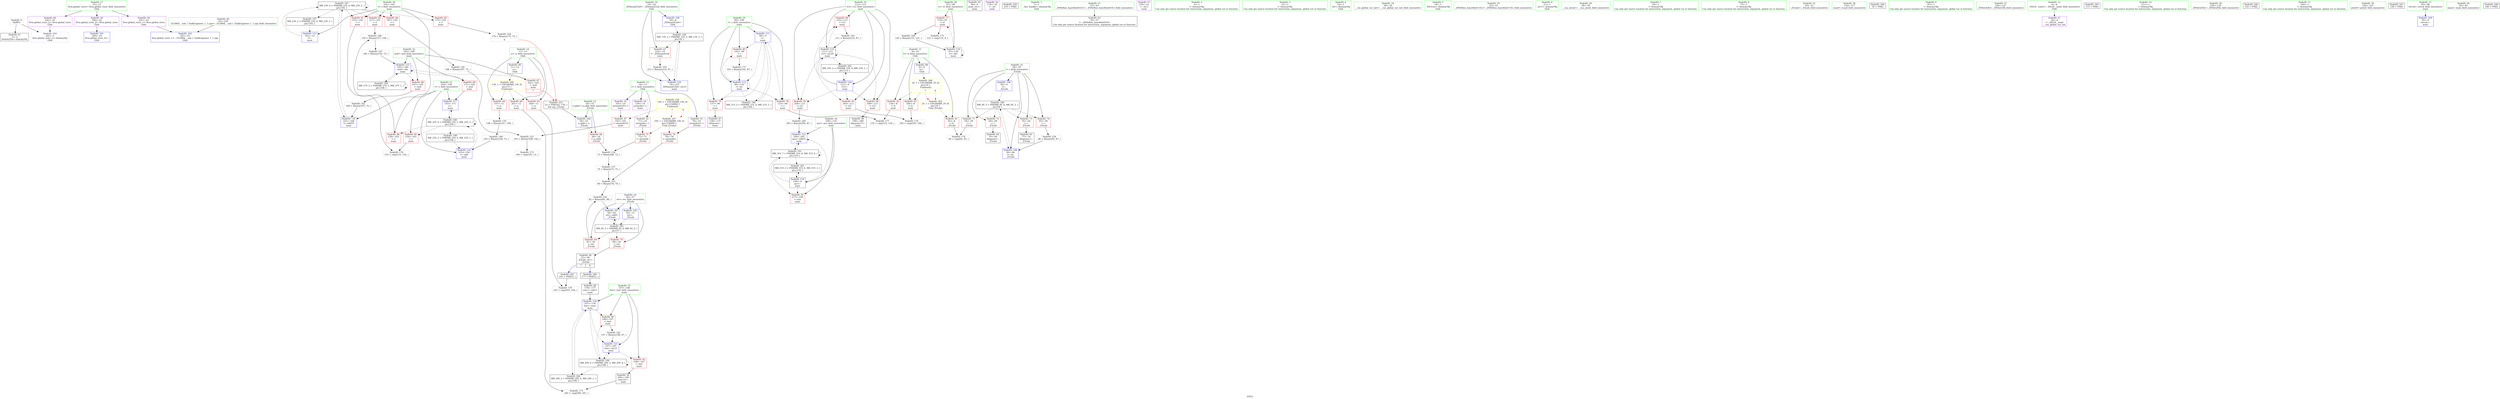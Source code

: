 digraph "SVFG" {
	label="SVFG";

	Node0x55e6a49d2300 [shape=record,color=grey,label="{NodeID: 0\nNullPtr}"];
	Node0x55e6a49d2300 -> Node0x55e6a49ed790[style=solid];
	Node0x55e6a49d2300 -> Node0x55e6a49ee410[style=solid];
	Node0x55e6a49ede40 [shape=record,color=red,label="{NodeID: 97\n192\<--191\n\<--arrayidx18\nmain\n}"];
	Node0x55e6a49ede40 -> Node0x55e6a49f57b0[style=solid];
	Node0x55e6a49ec3a0 [shape=record,color=green,label="{NodeID: 14\n11\<--13\nn\<--n_field_insensitive\nGlob }"];
	Node0x55e6a49ec3a0 -> Node0x55e6a49efb20[style=solid];
	Node0x55e6a49ec3a0 -> Node0x55e6a49efbf0[style=solid];
	Node0x55e6a49ec3a0 -> Node0x55e6a49efcc0[style=solid];
	Node0x55e6a49ec3a0 -> Node0x55e6a49ee010[style=solid];
	Node0x55e6a49f2330 [shape=record,color=black,label="{NodeID: 194\nMR_15V_2 = PHI(MR_15V_3, MR_15V_1, )\npts\{20 \}\n}"];
	Node0x55e6a49f2330 -> Node0x55e6a49efd90[style=dashed];
	Node0x55e6a49f2330 -> Node0x55e6a49f3d20[style=dashed];
	Node0x55e6a49eeac0 [shape=record,color=blue,label="{NodeID: 111\n99\<--9\ni\<--\nmain\n}"];
	Node0x55e6a49eeac0 -> Node0x55e6a49f0680[style=dashed];
	Node0x55e6a49eeac0 -> Node0x55e6a49f0750[style=dashed];
	Node0x55e6a49eeac0 -> Node0x55e6a49f0820[style=dashed];
	Node0x55e6a49eeac0 -> Node0x55e6a49eeb90[style=dashed];
	Node0x55e6a49eeac0 -> Node0x55e6a4a03dd0[style=dashed];
	Node0x55e6a49ecd00 [shape=record,color=green,label="{NodeID: 28\n97\<--98\ntt\<--tt_field_insensitive\nmain\n}"];
	Node0x55e6a49ecd00 -> Node0x55e6a49f05b0[style=solid];
	Node0x55e6a49ecd00 -> Node0x55e6a49ee9f0[style=solid];
	Node0x55e6a4a07780 [shape=record,color=yellow,style=double,label="{NodeID: 208\n2V_1 = ENCHI(MR_2V_0)\npts\{10 \}\nFun[main]|{|<s2>7|<s3>8}}"];
	Node0x55e6a4a07780 -> Node0x55e6a49ef980[style=dashed];
	Node0x55e6a4a07780 -> Node0x55e6a49efa50[style=dashed];
	Node0x55e6a4a07780:s2 -> Node0x55e6a4a060d0[style=dashed,color=red];
	Node0x55e6a4a07780:s3 -> Node0x55e6a4a060d0[style=dashed,color=red];
	Node0x55e6a49ed860 [shape=record,color=black,label="{NodeID: 42\n94\<--9\nmain_ret\<--\nmain\n}"];
	Node0x55e6a49ef410 [shape=record,color=purple,label="{NodeID: 56\n114\<--16\n\<--.str\nmain\n}"];
	Node0x55e6a49f57b0 [shape=record,color=grey,label="{NodeID: 153\n193 = Binary(188, 192, )\n}"];
	Node0x55e6a49f57b0 -> Node0x55e6a49f7430[style=solid];
	Node0x55e6a49f0000 [shape=record,color=red,label="{NodeID: 70\n90\<--56\n\<--ret\n_Z3calx\n}"];
	Node0x55e6a49f0000 -> Node0x55e6a49edbd0[style=solid];
	Node0x55e6a4a14c20 [shape=record,color=black,label="{NodeID: 250\n219 = PHI()\n}"];
	Node0x55e6a49f6cb0 [shape=record,color=grey,label="{NodeID: 167\n160 = Binary(159, 75, )\n}"];
	Node0x55e6a49f6cb0 -> Node0x55e6a49f35d0[style=solid];
	Node0x55e6a49f0b60 [shape=record,color=red,label="{NodeID: 84\n187\<--101\n\<--l\nmain\n}"];
	Node0x55e6a49f0b60 -> Node0x55e6a49f5c30[style=solid];
	Node0x55e6a49e28e0 [shape=record,color=green,label="{NodeID: 1\n7\<--1\n__dso_handle\<--dummyObj\nGlob }"];
	Node0x55e6a49edf10 [shape=record,color=blue,label="{NodeID: 98\n8\<--9\nb\<--\nGlob }"];
	Node0x55e6a49edf10 -> Node0x55e6a4a07780[style=dashed];
	Node0x55e6a49ec430 [shape=record,color=green,label="{NodeID: 15\n14\<--15\nt\<--t_field_insensitive\nGlob }"];
	Node0x55e6a49ec430 -> Node0x55e6a49ef0d0[style=solid];
	Node0x55e6a49ec430 -> Node0x55e6a49ef1a0[style=solid];
	Node0x55e6a49ec430 -> Node0x55e6a49ef270[style=solid];
	Node0x55e6a49ec430 -> Node0x55e6a49ef340[style=solid];
	Node0x55e6a49eeb90 [shape=record,color=blue,label="{NodeID: 112\n99\<--143\ni\<--inc\nmain\n}"];
	Node0x55e6a49eeb90 -> Node0x55e6a49f0680[style=dashed];
	Node0x55e6a49eeb90 -> Node0x55e6a49f0750[style=dashed];
	Node0x55e6a49eeb90 -> Node0x55e6a49f0820[style=dashed];
	Node0x55e6a49eeb90 -> Node0x55e6a49eeb90[style=dashed];
	Node0x55e6a49eeb90 -> Node0x55e6a4a03dd0[style=dashed];
	Node0x55e6a49ecdd0 [shape=record,color=green,label="{NodeID: 29\n99\<--100\ni\<--i_field_insensitive\nmain\n}"];
	Node0x55e6a49ecdd0 -> Node0x55e6a49f0680[style=solid];
	Node0x55e6a49ecdd0 -> Node0x55e6a49f0750[style=solid];
	Node0x55e6a49ecdd0 -> Node0x55e6a49f0820[style=solid];
	Node0x55e6a49ecdd0 -> Node0x55e6a49eeac0[style=solid];
	Node0x55e6a49ecdd0 -> Node0x55e6a49eeb90[style=solid];
	Node0x55e6a4a07890 [shape=record,color=yellow,style=double,label="{NodeID: 209\n13V_1 = ENCHI(MR_13V_0)\npts\{13 \}\nFun[main]}"];
	Node0x55e6a4a07890 -> Node0x55e6a49efb20[style=dashed];
	Node0x55e6a4a07890 -> Node0x55e6a49efbf0[style=dashed];
	Node0x55e6a4a07890 -> Node0x55e6a49efcc0[style=dashed];
	Node0x55e6a49ed930 [shape=record,color=black,label="{NodeID: 43\n36\<--37\n\<--_ZNSt8ios_base4InitD1Ev\nCan only get source location for instruction, argument, global var or function.}"];
	Node0x55e6a49ef4e0 [shape=record,color=purple,label="{NodeID: 57\n218\<--21\n\<--.str.1\nmain\n}"];
	Node0x55e6a49f5930 [shape=record,color=grey,label="{NodeID: 154\n73 = Binary(68, 72, )\n}"];
	Node0x55e6a49f5930 -> Node0x55e6a49f5db0[style=solid];
	Node0x55e6a49f00d0 [shape=record,color=red,label="{NodeID: 71\n64\<--58\n\<--i\n_Z3calx\n}"];
	Node0x55e6a49f00d0 -> Node0x55e6a49f7730[style=solid];
	Node0x55e6a4a14cf0 [shape=record,color=black,label="{NodeID: 251\n53 = PHI(162, 176, )\n0th arg _Z3calx }"];
	Node0x55e6a4a14cf0 -> Node0x55e6a49ee510[style=solid];
	Node0x55e6a49f6e30 [shape=record,color=grey,label="{NodeID: 168\n159 = Binary(157, 158, )\n}"];
	Node0x55e6a49f6e30 -> Node0x55e6a49f6cb0[style=solid];
	Node0x55e6a49f0c30 [shape=record,color=red,label="{NodeID: 85\n154\<--103\n\<--r\nmain\n}"];
	Node0x55e6a49f0c30 -> Node0x55e6a49f7d30[style=solid];
	Node0x55e6a49e2970 [shape=record,color=green,label="{NodeID: 2\n9\<--1\n\<--dummyObj\nCan only get source location for instruction, argument, global var or function.}"];
	Node0x55e6a49ee010 [shape=record,color=blue,label="{NodeID: 99\n11\<--12\nn\<--\nGlob }"];
	Node0x55e6a49ee010 -> Node0x55e6a4a07890[style=dashed];
	Node0x55e6a49ec4c0 [shape=record,color=green,label="{NodeID: 16\n19\<--20\n_ZZ4mainE2id\<--_ZZ4mainE2id_field_insensitive\nGlob }"];
	Node0x55e6a49ec4c0 -> Node0x55e6a49efd90[style=solid];
	Node0x55e6a49ec4c0 -> Node0x55e6a49ee110[style=solid];
	Node0x55e6a49ec4c0 -> Node0x55e6a49f3d20[style=solid];
	Node0x55e6a4a03dd0 [shape=record,color=black,label="{NodeID: 196\nMR_21V_2 = PHI(MR_21V_4, MR_21V_1, )\npts\{100 \}\n}"];
	Node0x55e6a4a03dd0 -> Node0x55e6a49eeac0[style=dashed];
	Node0x55e6a49eec60 [shape=record,color=blue,label="{NodeID: 113\n101\<--12\nl\<--\nmain\n}"];
	Node0x55e6a49eec60 -> Node0x55e6a4a000b0[style=dashed];
	Node0x55e6a49ecea0 [shape=record,color=green,label="{NodeID: 30\n101\<--102\nl\<--l_field_insensitive\nmain\n}"];
	Node0x55e6a49ecea0 -> Node0x55e6a49f08f0[style=solid];
	Node0x55e6a49ecea0 -> Node0x55e6a49f09c0[style=solid];
	Node0x55e6a49ecea0 -> Node0x55e6a49f0a90[style=solid];
	Node0x55e6a49ecea0 -> Node0x55e6a49f0b60[style=solid];
	Node0x55e6a49ecea0 -> Node0x55e6a49eec60[style=solid];
	Node0x55e6a49ecea0 -> Node0x55e6a49f36a0[style=solid];
	Node0x55e6a49eda30 [shape=record,color=black,label="{NodeID: 44\n70\<--69\nidxprom\<--\n_Z3calx\n}"];
	Node0x55e6a49ef5b0 [shape=record,color=purple,label="{NodeID: 58\n240\<--23\nllvm.global_ctors_0\<--llvm.global_ctors\nGlob }"];
	Node0x55e6a49ef5b0 -> Node0x55e6a49ee210[style=solid];
	Node0x55e6a49f5ab0 [shape=record,color=grey,label="{NodeID: 155\n80 = Binary(74, 79, )\n}"];
	Node0x55e6a49f5ab0 -> Node0x55e6a49f60b0[style=solid];
	Node0x55e6a49f01a0 [shape=record,color=red,label="{NodeID: 72\n69\<--58\n\<--i\n_Z3calx\n}"];
	Node0x55e6a49f01a0 -> Node0x55e6a49eda30[style=solid];
	Node0x55e6a49f6fb0 [shape=record,color=grey,label="{NodeID: 169\n150 = Binary(148, 75, )\n}"];
	Node0x55e6a49f6fb0 -> Node0x55e6a49f3540[style=solid];
	Node0x55e6a49f0d00 [shape=record,color=red,label="{NodeID: 86\n158\<--103\n\<--r\nmain\n}"];
	Node0x55e6a49f0d00 -> Node0x55e6a49f6e30[style=solid];
	Node0x55e6a49e0f90 [shape=record,color=green,label="{NodeID: 3\n12\<--1\n\<--dummyObj\nCan only get source location for instruction, argument, global var or function.}"];
	Node0x55e6a49ee110 [shape=record,color=blue,label="{NodeID: 100\n19\<--9\n_ZZ4mainE2id\<--\nGlob }"];
	Node0x55e6a49ee110 -> Node0x55e6a49f2330[style=dashed];
	Node0x55e6a49ec550 [shape=record,color=green,label="{NodeID: 17\n23\<--27\nllvm.global_ctors\<--llvm.global_ctors_field_insensitive\nGlob }"];
	Node0x55e6a49ec550 -> Node0x55e6a49ef5b0[style=solid];
	Node0x55e6a49ec550 -> Node0x55e6a49ef6b0[style=solid];
	Node0x55e6a49ec550 -> Node0x55e6a49ef7b0[style=solid];
	Node0x55e6a4a042d0 [shape=record,color=black,label="{NodeID: 197\nMR_23V_2 = PHI(MR_23V_4, MR_23V_1, )\npts\{102 \}\n}"];
	Node0x55e6a4a042d0 -> Node0x55e6a49eec60[style=dashed];
	Node0x55e6a49f3540 [shape=record,color=blue,label="{NodeID: 114\n103\<--150\nr\<--add\nmain\n}"];
	Node0x55e6a49f3540 -> Node0x55e6a4a005b0[style=dashed];
	Node0x55e6a49ecf70 [shape=record,color=green,label="{NodeID: 31\n103\<--104\nr\<--r_field_insensitive\nmain\n}"];
	Node0x55e6a49ecf70 -> Node0x55e6a49f0c30[style=solid];
	Node0x55e6a49ecf70 -> Node0x55e6a49f0d00[style=solid];
	Node0x55e6a49ecf70 -> Node0x55e6a49f3540[style=solid];
	Node0x55e6a49ecf70 -> Node0x55e6a49f3770[style=solid];
	Node0x55e6a49edb00 [shape=record,color=black,label="{NodeID: 45\n77\<--76\nidxprom1\<--\n_Z3calx\n}"];
	Node0x55e6a49ef6b0 [shape=record,color=purple,label="{NodeID: 59\n241\<--23\nllvm.global_ctors_1\<--llvm.global_ctors\nGlob }"];
	Node0x55e6a49ef6b0 -> Node0x55e6a49ee310[style=solid];
	Node0x55e6a49f5c30 [shape=record,color=grey,label="{NodeID: 156\n188 = Binary(187, 75, )\n}"];
	Node0x55e6a49f5c30 -> Node0x55e6a49f57b0[style=solid];
	Node0x55e6a49f0270 [shape=record,color=red,label="{NodeID: 73\n76\<--58\n\<--i\n_Z3calx\n}"];
	Node0x55e6a49f0270 -> Node0x55e6a49edb00[style=solid];
	Node0x55e6a49f7130 [shape=record,color=grey,label="{NodeID: 170\n148 = Binary(147, 149, )\n}"];
	Node0x55e6a49f7130 -> Node0x55e6a49f6fb0[style=solid];
	Node0x55e6a49f0dd0 [shape=record,color=red,label="{NodeID: 87\n162\<--105\n\<--mid\nmain\n|{<s0>7}}"];
	Node0x55e6a49f0dd0:s0 -> Node0x55e6a4a14cf0[style=solid,color=red];
	Node0x55e6a49e1020 [shape=record,color=green,label="{NodeID: 4\n16\<--1\n.str\<--dummyObj\nGlob }"];
	Node0x55e6a49ee210 [shape=record,color=blue,label="{NodeID: 101\n240\<--24\nllvm.global_ctors_0\<--\nGlob }"];
	Node0x55e6a49ec5e0 [shape=record,color=green,label="{NodeID: 18\n28\<--29\n__cxx_global_var_init\<--__cxx_global_var_init_field_insensitive\n}"];
	Node0x55e6a4a047d0 [shape=record,color=black,label="{NodeID: 198\nMR_25V_2 = PHI(MR_25V_4, MR_25V_1, )\npts\{104 \}\n}"];
	Node0x55e6a4a047d0 -> Node0x55e6a49f3540[style=dashed];
	Node0x55e6a49f35d0 [shape=record,color=blue,label="{NodeID: 115\n105\<--160\nmid\<--shr\nmain\n}"];
	Node0x55e6a49f35d0 -> Node0x55e6a49f0dd0[style=dashed];
	Node0x55e6a49f35d0 -> Node0x55e6a49f0ea0[style=dashed];
	Node0x55e6a49f35d0 -> Node0x55e6a49f0f70[style=dashed];
	Node0x55e6a49f35d0 -> Node0x55e6a49f35d0[style=dashed];
	Node0x55e6a49f35d0 -> Node0x55e6a4a04cd0[style=dashed];
	Node0x55e6a49ed040 [shape=record,color=green,label="{NodeID: 32\n105\<--106\nmid\<--mid_field_insensitive\nmain\n}"];
	Node0x55e6a49ed040 -> Node0x55e6a49f0dd0[style=solid];
	Node0x55e6a49ed040 -> Node0x55e6a49f0ea0[style=solid];
	Node0x55e6a49ed040 -> Node0x55e6a49f0f70[style=solid];
	Node0x55e6a49ed040 -> Node0x55e6a49f35d0[style=solid];
	Node0x55e6a49edbd0 [shape=record,color=black,label="{NodeID: 46\n52\<--90\n_Z3calx_ret\<--\n_Z3calx\n|{<s0>7|<s1>8}}"];
	Node0x55e6a49edbd0:s0 -> Node0x55e6a47cbba0[style=solid,color=blue];
	Node0x55e6a49edbd0:s1 -> Node0x55e6a4a14a30[style=solid,color=blue];
	Node0x55e6a49ef7b0 [shape=record,color=purple,label="{NodeID: 60\n242\<--23\nllvm.global_ctors_2\<--llvm.global_ctors\nGlob }"];
	Node0x55e6a49ef7b0 -> Node0x55e6a49ee410[style=solid];
	Node0x55e6a49f5db0 [shape=record,color=grey,label="{NodeID: 157\n74 = Binary(73, 75, )\n}"];
	Node0x55e6a49f5db0 -> Node0x55e6a49f5ab0[style=solid];
	Node0x55e6a49f0340 [shape=record,color=red,label="{NodeID: 74\n85\<--58\n\<--i\n_Z3calx\n}"];
	Node0x55e6a49f0340 -> Node0x55e6a49f5f30[style=solid];
	Node0x55e6a49f72b0 [shape=record,color=grey,label="{NodeID: 171\n143 = Binary(142, 87, )\n}"];
	Node0x55e6a49f72b0 -> Node0x55e6a49eeb90[style=solid];
	Node0x55e6a49f0ea0 [shape=record,color=red,label="{NodeID: 88\n167\<--105\n\<--mid\nmain\n}"];
	Node0x55e6a49f0ea0 -> Node0x55e6a49f69b0[style=solid];
	Node0x55e6a49e2020 [shape=record,color=green,label="{NodeID: 5\n18\<--1\n_ZSt3cin\<--dummyObj\nGlob }"];
	Node0x55e6a49ff6b0 [shape=record,color=black,label="{NodeID: 185\nMR_6V_3 = PHI(MR_6V_4, MR_6V_2, )\npts\{57 \}\n}"];
	Node0x55e6a49ff6b0 -> Node0x55e6a49eff30[style=dashed];
	Node0x55e6a49ff6b0 -> Node0x55e6a49f0000[style=dashed];
	Node0x55e6a49ff6b0 -> Node0x55e6a49ee780[style=dashed];
	Node0x55e6a49ee310 [shape=record,color=blue,label="{NodeID: 102\n241\<--25\nllvm.global_ctors_1\<--_GLOBAL__sub_I_TankEngineer_1_1.cpp\nGlob }"];
	Node0x55e6a49ec670 [shape=record,color=green,label="{NodeID: 19\n32\<--33\n_ZNSt8ios_base4InitC1Ev\<--_ZNSt8ios_base4InitC1Ev_field_insensitive\n}"];
	Node0x55e6a4a04cd0 [shape=record,color=black,label="{NodeID: 199\nMR_27V_2 = PHI(MR_27V_3, MR_27V_1, )\npts\{106 \}\n}"];
	Node0x55e6a4a04cd0 -> Node0x55e6a49f35d0[style=dashed];
	Node0x55e6a4a04cd0 -> Node0x55e6a4a04cd0[style=dashed];
	Node0x55e6a49f36a0 [shape=record,color=blue,label="{NodeID: 116\n101\<--168\nl\<--add10\nmain\n}"];
	Node0x55e6a49f36a0 -> Node0x55e6a4a000b0[style=dashed];
	Node0x55e6a49ed110 [shape=record,color=green,label="{NodeID: 33\n107\<--108\nlast\<--last_field_insensitive\nmain\n}"];
	Node0x55e6a49ed110 -> Node0x55e6a49f1040[style=solid];
	Node0x55e6a49ed110 -> Node0x55e6a49f1110[style=solid];
	Node0x55e6a49ed110 -> Node0x55e6a49f3840[style=solid];
	Node0x55e6a49ed110 -> Node0x55e6a49f3ab0[style=solid];
	Node0x55e6a49edca0 [shape=record,color=black,label="{NodeID: 47\n138\<--137\nidxprom\<--\nmain\n}"];
	Node0x55e6a49ef8b0 [shape=record,color=red,label="{NodeID: 61\n65\<--8\n\<--b\n_Z3calx\n}"];
	Node0x55e6a49ef8b0 -> Node0x55e6a49f7730[style=solid];
	Node0x55e6a49f5f30 [shape=record,color=grey,label="{NodeID: 158\n86 = Binary(85, 87, )\n}"];
	Node0x55e6a49f5f30 -> Node0x55e6a49ee850[style=solid];
	Node0x55e6a49f0410 [shape=record,color=red,label="{NodeID: 75\n72\<--71\n\<--arrayidx\n_Z3calx\n}"];
	Node0x55e6a49f0410 -> Node0x55e6a49f5930[style=solid];
	Node0x55e6a49f7430 [shape=record,color=grey,label="{NodeID: 172\n194 = cmp(193, 12, )\n}"];
	Node0x55e6a49f0f70 [shape=record,color=red,label="{NodeID: 89\n171\<--105\n\<--mid\nmain\n}"];
	Node0x55e6a49f0f70 -> Node0x55e6a49f3770[style=solid];
	Node0x55e6a49e20b0 [shape=record,color=green,label="{NodeID: 6\n21\<--1\n.str.1\<--dummyObj\nGlob }"];
	Node0x55e6a49ffbb0 [shape=record,color=black,label="{NodeID: 186\nMR_8V_3 = PHI(MR_8V_4, MR_8V_2, )\npts\{59 \}\n}"];
	Node0x55e6a49ffbb0 -> Node0x55e6a49f00d0[style=dashed];
	Node0x55e6a49ffbb0 -> Node0x55e6a49f01a0[style=dashed];
	Node0x55e6a49ffbb0 -> Node0x55e6a49f0270[style=dashed];
	Node0x55e6a49ffbb0 -> Node0x55e6a49f0340[style=dashed];
	Node0x55e6a49ffbb0 -> Node0x55e6a49ee850[style=dashed];
	Node0x55e6a49ee410 [shape=record,color=blue, style = dotted,label="{NodeID: 103\n242\<--3\nllvm.global_ctors_2\<--dummyVal\nGlob }"];
	Node0x55e6a49ec700 [shape=record,color=green,label="{NodeID: 20\n38\<--39\n__cxa_atexit\<--__cxa_atexit_field_insensitive\n}"];
	Node0x55e6a4a051d0 [shape=record,color=black,label="{NodeID: 200\nMR_29V_2 = PHI(MR_29V_4, MR_29V_1, )\npts\{108 \}\n}"];
	Node0x55e6a4a051d0 -> Node0x55e6a49f3840[style=dashed];
	Node0x55e6a49f3770 [shape=record,color=blue,label="{NodeID: 117\n103\<--171\nr\<--\nmain\n}"];
	Node0x55e6a49f3770 -> Node0x55e6a4a005b0[style=dashed];
	Node0x55e6a49ed1e0 [shape=record,color=green,label="{NodeID: 34\n109\<--110\nans\<--ans_field_insensitive\nmain\n}"];
	Node0x55e6a49ed1e0 -> Node0x55e6a49f11e0[style=solid];
	Node0x55e6a49ed1e0 -> Node0x55e6a49f3910[style=solid];
	Node0x55e6a49ed1e0 -> Node0x55e6a49f3b80[style=solid];
	Node0x55e6a49eed90 [shape=record,color=black,label="{NodeID: 48\n178\<--177\nconv\<--call11\nmain\n}"];
	Node0x55e6a49eed90 -> Node0x55e6a49f3840[style=solid];
	Node0x55e6a49ef980 [shape=record,color=red,label="{NodeID: 62\n134\<--8\n\<--b\nmain\n}"];
	Node0x55e6a49ef980 -> Node0x55e6a49f7bb0[style=solid];
	Node0x55e6a49f60b0 [shape=record,color=grey,label="{NodeID: 159\n82 = Binary(81, 80, )\n}"];
	Node0x55e6a49f60b0 -> Node0x55e6a49ee780[style=solid];
	Node0x55e6a49f04e0 [shape=record,color=red,label="{NodeID: 76\n79\<--78\n\<--arrayidx2\n_Z3calx\n}"];
	Node0x55e6a49f04e0 -> Node0x55e6a49f5ab0[style=solid];
	Node0x55e6a49f75b0 [shape=record,color=grey,label="{NodeID: 173\n202 = cmp(200, 201, )\n}"];
	Node0x55e6a49f1040 [shape=record,color=red,label="{NodeID: 90\n196\<--107\n\<--last\nmain\n}"];
	Node0x55e6a49f1040 -> Node0x55e6a49f6530[style=solid];
	Node0x55e6a49e3230 [shape=record,color=green,label="{NodeID: 7\n24\<--1\n\<--dummyObj\nCan only get source location for instruction, argument, global var or function.}"];
	Node0x55e6a4a000b0 [shape=record,color=black,label="{NodeID: 187\nMR_23V_4 = PHI(MR_23V_6, MR_23V_3, )\npts\{102 \}\n}"];
	Node0x55e6a4a000b0 -> Node0x55e6a49f08f0[style=dashed];
	Node0x55e6a4a000b0 -> Node0x55e6a49f09c0[style=dashed];
	Node0x55e6a4a000b0 -> Node0x55e6a49f0a90[style=dashed];
	Node0x55e6a4a000b0 -> Node0x55e6a49f0b60[style=dashed];
	Node0x55e6a4a000b0 -> Node0x55e6a49f36a0[style=dashed];
	Node0x55e6a4a000b0 -> Node0x55e6a4a000b0[style=dashed];
	Node0x55e6a4a000b0 -> Node0x55e6a4a042d0[style=dashed];
	Node0x55e6a49ee510 [shape=record,color=blue,label="{NodeID: 104\n54\<--53\nn.addr\<--n\n_Z3calx\n}"];
	Node0x55e6a49ee510 -> Node0x55e6a49efe60[style=dashed];
	Node0x55e6a49ec790 [shape=record,color=green,label="{NodeID: 21\n37\<--43\n_ZNSt8ios_base4InitD1Ev\<--_ZNSt8ios_base4InitD1Ev_field_insensitive\n}"];
	Node0x55e6a49ec790 -> Node0x55e6a49ed930[style=solid];
	Node0x55e6a4a056d0 [shape=record,color=black,label="{NodeID: 201\nMR_31V_2 = PHI(MR_31V_4, MR_31V_1, )\npts\{110 \}\n}"];
	Node0x55e6a4a056d0 -> Node0x55e6a49f3910[style=dashed];
	Node0x55e6a49f3840 [shape=record,color=blue,label="{NodeID: 118\n107\<--178\nlast\<--conv\nmain\n}"];
	Node0x55e6a49f3840 -> Node0x55e6a49f1040[style=dashed];
	Node0x55e6a49f3840 -> Node0x55e6a49f3ab0[style=dashed];
	Node0x55e6a49f3840 -> Node0x55e6a4a00fb0[style=dashed];
	Node0x55e6a49f3840 -> Node0x55e6a4a051d0[style=dashed];
	Node0x55e6a49ed2b0 [shape=record,color=green,label="{NodeID: 35\n111\<--112\ni12\<--i12_field_insensitive\nmain\n}"];
	Node0x55e6a49ed2b0 -> Node0x55e6a49f12b0[style=solid];
	Node0x55e6a49ed2b0 -> Node0x55e6a49f1380[style=solid];
	Node0x55e6a49ed2b0 -> Node0x55e6a49f1450[style=solid];
	Node0x55e6a49ed2b0 -> Node0x55e6a49edd70[style=solid];
	Node0x55e6a49ed2b0 -> Node0x55e6a49f39e0[style=solid];
	Node0x55e6a49ed2b0 -> Node0x55e6a49f3c50[style=solid];
	Node0x55e6a49eee60 [shape=record,color=black,label="{NodeID: 49\n190\<--189\nidxprom17\<--\nmain\n}"];
	Node0x55e6a49efa50 [shape=record,color=red,label="{NodeID: 63\n184\<--8\n\<--b\nmain\n}"];
	Node0x55e6a49efa50 -> Node0x55e6a49f7a30[style=solid];
	Node0x55e6a47cbba0 [shape=record,color=black,label="{NodeID: 243\n163 = PHI(52, )\n}"];
	Node0x55e6a47cbba0 -> Node0x55e6a49f7eb0[style=solid];
	Node0x55e6a49f6230 [shape=record,color=grey,label="{NodeID: 160\n205 = Binary(204, 87, )\n}"];
	Node0x55e6a49f6230 -> Node0x55e6a49f3b80[style=solid];
	Node0x55e6a49f05b0 [shape=record,color=red,label="{NodeID: 77\n119\<--97\n\<--tt\nmain\n}"];
	Node0x55e6a49f05b0 -> Node0x55e6a49f6b30[style=solid];
	Node0x55e6a49f05b0 -> Node0x55e6a49f78b0[style=solid];
	Node0x55e6a49f7730 [shape=record,color=grey,label="{NodeID: 174\n66 = cmp(64, 65, )\n}"];
	Node0x55e6a49f1110 [shape=record,color=red,label="{NodeID: 91\n199\<--107\n\<--last\nmain\n}"];
	Node0x55e6a49f1110 -> Node0x55e6a49eef30[style=solid];
	Node0x55e6a49e32c0 [shape=record,color=green,label="{NodeID: 8\n75\<--1\n\<--dummyObj\nCan only get source location for instruction, argument, global var or function.}"];
	Node0x55e6a4a005b0 [shape=record,color=black,label="{NodeID: 188\nMR_25V_4 = PHI(MR_25V_5, MR_25V_3, )\npts\{104 \}\n}"];
	Node0x55e6a4a005b0 -> Node0x55e6a49f0c30[style=dashed];
	Node0x55e6a4a005b0 -> Node0x55e6a49f0d00[style=dashed];
	Node0x55e6a4a005b0 -> Node0x55e6a49f3770[style=dashed];
	Node0x55e6a4a005b0 -> Node0x55e6a4a005b0[style=dashed];
	Node0x55e6a4a005b0 -> Node0x55e6a4a047d0[style=dashed];
	Node0x55e6a49ee5e0 [shape=record,color=blue,label="{NodeID: 105\n56\<--12\nret\<--\n_Z3calx\n}"];
	Node0x55e6a49ee5e0 -> Node0x55e6a49ff6b0[style=dashed];
	Node0x55e6a49ec820 [shape=record,color=green,label="{NodeID: 22\n50\<--51\n_Z3calx\<--_Z3calx_field_insensitive\n}"];
	Node0x55e6a4a05bd0 [shape=record,color=black,label="{NodeID: 202\nMR_33V_2 = PHI(MR_33V_4, MR_33V_1, )\npts\{112 \}\n}"];
	Node0x55e6a4a05bd0 -> Node0x55e6a49f39e0[style=dashed];
	Node0x55e6a49f3910 [shape=record,color=blue,label="{NodeID: 119\n109\<--9\nans\<--\nmain\n}"];
	Node0x55e6a49f3910 -> Node0x55e6a49f11e0[style=dashed];
	Node0x55e6a49f3910 -> Node0x55e6a49f3b80[style=dashed];
	Node0x55e6a49f3910 -> Node0x55e6a4a014b0[style=dashed];
	Node0x55e6a49f3910 -> Node0x55e6a4a056d0[style=dashed];
	Node0x55e6a49ed380 [shape=record,color=green,label="{NodeID: 36\n116\<--117\nscanf\<--scanf_field_insensitive\n}"];
	Node0x55e6a49eef30 [shape=record,color=black,label="{NodeID: 50\n200\<--199\nconv22\<--\nmain\n}"];
	Node0x55e6a49eef30 -> Node0x55e6a49f75b0[style=solid];
	Node0x55e6a49efb20 [shape=record,color=red,label="{NodeID: 64\n147\<--11\n\<--n\nmain\n}"];
	Node0x55e6a49efb20 -> Node0x55e6a49f7130[style=solid];
	Node0x55e6a4a14620 [shape=record,color=black,label="{NodeID: 244\n35 = PHI()\n}"];
	Node0x55e6a49f63b0 [shape=record,color=grey,label="{NodeID: 161\n211 = Binary(210, 87, )\n}"];
	Node0x55e6a49f63b0 -> Node0x55e6a49f3c50[style=solid];
	Node0x55e6a49f0680 [shape=record,color=red,label="{NodeID: 78\n133\<--99\n\<--i\nmain\n}"];
	Node0x55e6a49f0680 -> Node0x55e6a49f7bb0[style=solid];
	Node0x55e6a49f78b0 [shape=record,color=grey,label="{NodeID: 175\n123 = cmp(119, 9, )\n}"];
	Node0x55e6a49f11e0 [shape=record,color=red,label="{NodeID: 92\n217\<--109\n\<--ans\nmain\n}"];
	Node0x55e6a49e3350 [shape=record,color=green,label="{NodeID: 9\n87\<--1\n\<--dummyObj\nCan only get source location for instruction, argument, global var or function.}"];
	Node0x55e6a49ee6b0 [shape=record,color=blue,label="{NodeID: 106\n58\<--9\ni\<--\n_Z3calx\n}"];
	Node0x55e6a49ee6b0 -> Node0x55e6a49ffbb0[style=dashed];
	Node0x55e6a49ec8f0 [shape=record,color=green,label="{NodeID: 23\n54\<--55\nn.addr\<--n.addr_field_insensitive\n_Z3calx\n}"];
	Node0x55e6a49ec8f0 -> Node0x55e6a49efe60[style=solid];
	Node0x55e6a49ec8f0 -> Node0x55e6a49ee510[style=solid];
	Node0x55e6a4a060d0 [shape=record,color=yellow,style=double,label="{NodeID: 203\n2V_1 = ENCHI(MR_2V_0)\npts\{10 \}\nFun[_Z3calx]}"];
	Node0x55e6a4a060d0 -> Node0x55e6a49ef8b0[style=dashed];
	Node0x55e6a49f39e0 [shape=record,color=blue,label="{NodeID: 120\n111\<--9\ni12\<--\nmain\n}"];
	Node0x55e6a49f39e0 -> Node0x55e6a49f12b0[style=dashed];
	Node0x55e6a49f39e0 -> Node0x55e6a49f1380[style=dashed];
	Node0x55e6a49f39e0 -> Node0x55e6a49f1450[style=dashed];
	Node0x55e6a49f39e0 -> Node0x55e6a49edd70[style=dashed];
	Node0x55e6a49f39e0 -> Node0x55e6a49f3c50[style=dashed];
	Node0x55e6a49f39e0 -> Node0x55e6a4a05bd0[style=dashed];
	Node0x55e6a49ed450 [shape=record,color=green,label="{NodeID: 37\n126\<--127\n_ZNSirsERi\<--_ZNSirsERi_field_insensitive\n}"];
	Node0x55e6a49ef000 [shape=record,color=purple,label="{NodeID: 51\n34\<--4\n\<--_ZStL8__ioinit\n__cxx_global_var_init\n}"];
	Node0x55e6a49efbf0 [shape=record,color=red,label="{NodeID: 65\n164\<--11\n\<--n\nmain\n}"];
	Node0x55e6a49efbf0 -> Node0x55e6a49f7eb0[style=solid];
	Node0x55e6a4a146f0 [shape=record,color=black,label="{NodeID: 245\n115 = PHI()\n}"];
	Node0x55e6a49f6530 [shape=record,color=grey,label="{NodeID: 162\n197 = Binary(196, 87, )\n}"];
	Node0x55e6a49f6530 -> Node0x55e6a49f3ab0[style=solid];
	Node0x55e6a49f0750 [shape=record,color=red,label="{NodeID: 79\n137\<--99\n\<--i\nmain\n}"];
	Node0x55e6a49f0750 -> Node0x55e6a49edca0[style=solid];
	Node0x55e6a49f7a30 [shape=record,color=grey,label="{NodeID: 176\n185 = cmp(183, 184, )\n}"];
	Node0x55e6a49f12b0 [shape=record,color=red,label="{NodeID: 93\n183\<--111\n\<--i12\nmain\n}"];
	Node0x55e6a49f12b0 -> Node0x55e6a49f7a30[style=solid];
	Node0x55e6a49ec160 [shape=record,color=green,label="{NodeID: 10\n121\<--1\n\<--dummyObj\nCan only get source location for instruction, argument, global var or function.}"];
	Node0x55e6a4a00fb0 [shape=record,color=black,label="{NodeID: 190\nMR_29V_6 = PHI(MR_29V_5, MR_29V_4, )\npts\{108 \}\n}"];
	Node0x55e6a4a00fb0 -> Node0x55e6a49f1040[style=dashed];
	Node0x55e6a4a00fb0 -> Node0x55e6a49f3ab0[style=dashed];
	Node0x55e6a4a00fb0 -> Node0x55e6a4a00fb0[style=dashed];
	Node0x55e6a4a00fb0 -> Node0x55e6a4a051d0[style=dashed];
	Node0x55e6a49ee780 [shape=record,color=blue,label="{NodeID: 107\n56\<--82\nret\<--add3\n_Z3calx\n}"];
	Node0x55e6a49ee780 -> Node0x55e6a49ff6b0[style=dashed];
	Node0x55e6a49ec9c0 [shape=record,color=green,label="{NodeID: 24\n56\<--57\nret\<--ret_field_insensitive\n_Z3calx\n}"];
	Node0x55e6a49ec9c0 -> Node0x55e6a49eff30[style=solid];
	Node0x55e6a49ec9c0 -> Node0x55e6a49f0000[style=solid];
	Node0x55e6a49ec9c0 -> Node0x55e6a49ee5e0[style=solid];
	Node0x55e6a49ec9c0 -> Node0x55e6a49ee780[style=solid];
	Node0x55e6a49f3ab0 [shape=record,color=blue,label="{NodeID: 121\n107\<--197\nlast\<--inc21\nmain\n}"];
	Node0x55e6a49f3ab0 -> Node0x55e6a49f1110[style=dashed];
	Node0x55e6a49f3ab0 -> Node0x55e6a4a00fb0[style=dashed];
	Node0x55e6a49ed520 [shape=record,color=green,label="{NodeID: 38\n129\<--130\n_ZNSirsERx\<--_ZNSirsERx_field_insensitive\n}"];
	Node0x55e6a49ef0d0 [shape=record,color=purple,label="{NodeID: 52\n71\<--14\narrayidx\<--t\n_Z3calx\n}"];
	Node0x55e6a49ef0d0 -> Node0x55e6a49f0410[style=solid];
	Node0x55e6a49efcc0 [shape=record,color=red,label="{NodeID: 66\n201\<--11\n\<--n\nmain\n}"];
	Node0x55e6a49efcc0 -> Node0x55e6a49f75b0[style=solid];
	Node0x55e6a4a147c0 [shape=record,color=black,label="{NodeID: 246\n125 = PHI()\n}"];
	Node0x55e6a49f66b0 [shape=record,color=grey,label="{NodeID: 163\n215 = Binary(214, 87, )\n}"];
	Node0x55e6a49f66b0 -> Node0x55e6a49f3d20[style=solid];
	Node0x55e6a49f0820 [shape=record,color=red,label="{NodeID: 80\n142\<--99\n\<--i\nmain\n}"];
	Node0x55e6a49f0820 -> Node0x55e6a49f72b0[style=solid];
	Node0x55e6a49f7bb0 [shape=record,color=grey,label="{NodeID: 177\n135 = cmp(133, 134, )\n}"];
	Node0x55e6a49f1380 [shape=record,color=red,label="{NodeID: 94\n189\<--111\n\<--i12\nmain\n}"];
	Node0x55e6a49f1380 -> Node0x55e6a49eee60[style=solid];
	Node0x55e6a49ec1f0 [shape=record,color=green,label="{NodeID: 11\n149\<--1\n\<--dummyObj\nCan only get source location for instruction, argument, global var or function.}"];
	Node0x55e6a4a014b0 [shape=record,color=black,label="{NodeID: 191\nMR_31V_7 = PHI(MR_31V_6, MR_31V_4, )\npts\{110 \}\n}"];
	Node0x55e6a4a014b0 -> Node0x55e6a49f11e0[style=dashed];
	Node0x55e6a4a014b0 -> Node0x55e6a49f3b80[style=dashed];
	Node0x55e6a4a014b0 -> Node0x55e6a4a014b0[style=dashed];
	Node0x55e6a4a014b0 -> Node0x55e6a4a056d0[style=dashed];
	Node0x55e6a49ee850 [shape=record,color=blue,label="{NodeID: 108\n58\<--86\ni\<--inc\n_Z3calx\n}"];
	Node0x55e6a49ee850 -> Node0x55e6a49ffbb0[style=dashed];
	Node0x55e6a49eca90 [shape=record,color=green,label="{NodeID: 25\n58\<--59\ni\<--i_field_insensitive\n_Z3calx\n}"];
	Node0x55e6a49eca90 -> Node0x55e6a49f00d0[style=solid];
	Node0x55e6a49eca90 -> Node0x55e6a49f01a0[style=solid];
	Node0x55e6a49eca90 -> Node0x55e6a49f0270[style=solid];
	Node0x55e6a49eca90 -> Node0x55e6a49f0340[style=solid];
	Node0x55e6a49eca90 -> Node0x55e6a49ee6b0[style=solid];
	Node0x55e6a49eca90 -> Node0x55e6a49ee850[style=solid];
	Node0x55e6a49f3b80 [shape=record,color=blue,label="{NodeID: 122\n109\<--205\nans\<--add25\nmain\n}"];
	Node0x55e6a49f3b80 -> Node0x55e6a4a014b0[style=dashed];
	Node0x55e6a49ed5f0 [shape=record,color=green,label="{NodeID: 39\n220\<--221\nprintf\<--printf_field_insensitive\n}"];
	Node0x55e6a49ef1a0 [shape=record,color=purple,label="{NodeID: 53\n78\<--14\narrayidx2\<--t\n_Z3calx\n}"];
	Node0x55e6a49ef1a0 -> Node0x55e6a49f04e0[style=solid];
	Node0x55e6a49efd90 [shape=record,color=red,label="{NodeID: 67\n214\<--19\n\<--_ZZ4mainE2id\nmain\n}"];
	Node0x55e6a49efd90 -> Node0x55e6a49f66b0[style=solid];
	Node0x55e6a4a14890 [shape=record,color=black,label="{NodeID: 247\n128 = PHI()\n}"];
	Node0x55e6a49f6830 [shape=record,color=grey,label="{NodeID: 164\n176 = Binary(175, 75, )\n|{<s0>8}}"];
	Node0x55e6a49f6830:s0 -> Node0x55e6a4a14cf0[style=solid,color=red];
	Node0x55e6a49f08f0 [shape=record,color=red,label="{NodeID: 81\n153\<--101\n\<--l\nmain\n}"];
	Node0x55e6a49f08f0 -> Node0x55e6a49f7d30[style=solid];
	Node0x55e6a49f7d30 [shape=record,color=grey,label="{NodeID: 178\n155 = cmp(153, 154, )\n}"];
	Node0x55e6a49f1450 [shape=record,color=red,label="{NodeID: 95\n204\<--111\n\<--i12\nmain\n}"];
	Node0x55e6a49f1450 -> Node0x55e6a49f6230[style=solid];
	Node0x55e6a49ec280 [shape=record,color=green,label="{NodeID: 12\n4\<--6\n_ZStL8__ioinit\<--_ZStL8__ioinit_field_insensitive\nGlob }"];
	Node0x55e6a49ec280 -> Node0x55e6a49ef000[style=solid];
	Node0x55e6a49ee920 [shape=record,color=blue,label="{NodeID: 109\n95\<--9\nretval\<--\nmain\n}"];
	Node0x55e6a49ecb60 [shape=record,color=green,label="{NodeID: 26\n92\<--93\nmain\<--main_field_insensitive\n}"];
	Node0x55e6a49f3c50 [shape=record,color=blue,label="{NodeID: 123\n111\<--211\ni12\<--inc29\nmain\n}"];
	Node0x55e6a49f3c50 -> Node0x55e6a49f12b0[style=dashed];
	Node0x55e6a49f3c50 -> Node0x55e6a49f1380[style=dashed];
	Node0x55e6a49f3c50 -> Node0x55e6a49f1450[style=dashed];
	Node0x55e6a49f3c50 -> Node0x55e6a49edd70[style=dashed];
	Node0x55e6a49f3c50 -> Node0x55e6a49f3c50[style=dashed];
	Node0x55e6a49f3c50 -> Node0x55e6a4a05bd0[style=dashed];
	Node0x55e6a49ed6c0 [shape=record,color=green,label="{NodeID: 40\n25\<--236\n_GLOBAL__sub_I_TankEngineer_1_1.cpp\<--_GLOBAL__sub_I_TankEngineer_1_1.cpp_field_insensitive\n}"];
	Node0x55e6a49ed6c0 -> Node0x55e6a49ee310[style=solid];
	Node0x55e6a4a08230 [shape=record,color=yellow,style=double,label="{NodeID: 220\n10V_1 = ENCHI(MR_10V_0)\npts\{150000 \}\nFun[main]|{|<s1>7|<s2>8}}"];
	Node0x55e6a4a08230 -> Node0x55e6a49ede40[style=dashed];
	Node0x55e6a4a08230:s1 -> Node0x55e6a4a076a0[style=dashed,color=red];
	Node0x55e6a4a08230:s2 -> Node0x55e6a4a076a0[style=dashed,color=red];
	Node0x55e6a49ef270 [shape=record,color=purple,label="{NodeID: 54\n139\<--14\narrayidx\<--t\nmain\n}"];
	Node0x55e6a49efe60 [shape=record,color=red,label="{NodeID: 68\n68\<--54\n\<--n.addr\n_Z3calx\n}"];
	Node0x55e6a49efe60 -> Node0x55e6a49f5930[style=solid];
	Node0x55e6a4a14960 [shape=record,color=black,label="{NodeID: 248\n140 = PHI()\n}"];
	Node0x55e6a49f69b0 [shape=record,color=grey,label="{NodeID: 165\n168 = Binary(167, 75, )\n}"];
	Node0x55e6a49f69b0 -> Node0x55e6a49f36a0[style=solid];
	Node0x55e6a49f09c0 [shape=record,color=red,label="{NodeID: 82\n157\<--101\n\<--l\nmain\n}"];
	Node0x55e6a49f09c0 -> Node0x55e6a49f6e30[style=solid];
	Node0x55e6a49f7eb0 [shape=record,color=grey,label="{NodeID: 179\n165 = cmp(163, 164, )\n}"];
	Node0x55e6a49edd70 [shape=record,color=red,label="{NodeID: 96\n210\<--111\n\<--i12\nmain\n}"];
	Node0x55e6a49edd70 -> Node0x55e6a49f63b0[style=solid];
	Node0x55e6a49ec310 [shape=record,color=green,label="{NodeID: 13\n8\<--10\nb\<--b_field_insensitive\nGlob }"];
	Node0x55e6a49ec310 -> Node0x55e6a49ef8b0[style=solid];
	Node0x55e6a49ec310 -> Node0x55e6a49ef980[style=solid];
	Node0x55e6a49ec310 -> Node0x55e6a49efa50[style=solid];
	Node0x55e6a49ec310 -> Node0x55e6a49edf10[style=solid];
	Node0x55e6a49ee9f0 [shape=record,color=blue,label="{NodeID: 110\n97\<--120\ntt\<--dec\nmain\n}"];
	Node0x55e6a49ee9f0 -> Node0x55e6a49f05b0[style=dashed];
	Node0x55e6a49ee9f0 -> Node0x55e6a49ee9f0[style=dashed];
	Node0x55e6a49ecc30 [shape=record,color=green,label="{NodeID: 27\n95\<--96\nretval\<--retval_field_insensitive\nmain\n}"];
	Node0x55e6a49ecc30 -> Node0x55e6a49ee920[style=solid];
	Node0x55e6a4a076a0 [shape=record,color=yellow,style=double,label="{NodeID: 207\n10V_1 = ENCHI(MR_10V_0)\npts\{150000 \}\nFun[_Z3calx]}"];
	Node0x55e6a4a076a0 -> Node0x55e6a49f0410[style=dashed];
	Node0x55e6a4a076a0 -> Node0x55e6a49f04e0[style=dashed];
	Node0x55e6a49f3d20 [shape=record,color=blue,label="{NodeID: 124\n19\<--215\n_ZZ4mainE2id\<--inc31\nmain\n}"];
	Node0x55e6a49f3d20 -> Node0x55e6a49f2330[style=dashed];
	Node0x55e6a49ed790 [shape=record,color=black,label="{NodeID: 41\n2\<--3\ndummyVal\<--dummyVal\n}"];
	Node0x55e6a49ef340 [shape=record,color=purple,label="{NodeID: 55\n191\<--14\narrayidx18\<--t\nmain\n}"];
	Node0x55e6a49ef340 -> Node0x55e6a49ede40[style=solid];
	Node0x55e6a49eff30 [shape=record,color=red,label="{NodeID: 69\n81\<--56\n\<--ret\n_Z3calx\n}"];
	Node0x55e6a49eff30 -> Node0x55e6a49f60b0[style=solid];
	Node0x55e6a4a14a30 [shape=record,color=black,label="{NodeID: 249\n177 = PHI(52, )\n}"];
	Node0x55e6a4a14a30 -> Node0x55e6a49eed90[style=solid];
	Node0x55e6a49f6b30 [shape=record,color=grey,label="{NodeID: 166\n120 = Binary(119, 121, )\n}"];
	Node0x55e6a49f6b30 -> Node0x55e6a49ee9f0[style=solid];
	Node0x55e6a49f0a90 [shape=record,color=red,label="{NodeID: 83\n175\<--101\n\<--l\nmain\n}"];
	Node0x55e6a49f0a90 -> Node0x55e6a49f6830[style=solid];
}
